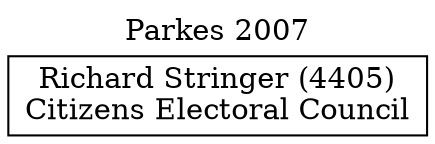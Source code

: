 // House preference flow
digraph "Richard Stringer (4405)_Parkes_2007" {
	graph [label="Parkes 2007" labelloc=t mclimit=10]
	node [shape=box]
	"Richard Stringer (4405)" [label="Richard Stringer (4405)
Citizens Electoral Council"]
}
